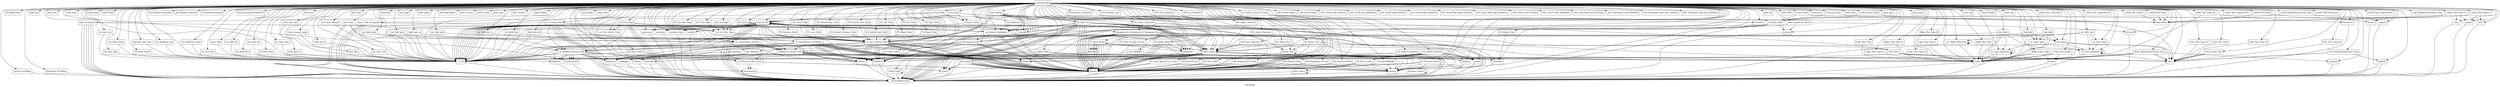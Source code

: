 digraph "Call graph" {
	label="Call graph";

	Node0x8053c02b0 [shape=record,label="{external node}"];
	Node0x8053c02b0 -> Node0x8053c0340;
	Node0x8053c02b0 -> Node0x8053c0400;
	Node0x8053c02b0 -> Node0x8053c03a0;
	Node0x8053c02b0 -> Node0x8053c0460;
	Node0x8053c02b0 -> Node0x8053c04c0;
	Node0x8053c02b0 -> Node0x8053c0580;
	Node0x8053c02b0 -> Node0x8053c05e0;
	Node0x8053c02b0 -> Node0x8053c0640;
	Node0x8053c02b0 -> Node0x8053c06a0;
	Node0x8053c02b0 -> Node0x8053c0880;
	Node0x8053c02b0 -> Node0x8053c08e0;
	Node0x8053c02b0 -> Node0x8053c0940;
	Node0x8053c02b0 -> Node0x8053c09a0;
	Node0x8053c02b0 -> Node0x8053c0a00;
	Node0x8053c02b0 -> Node0x8053c0a60;
	Node0x8053c02b0 -> Node0x8053c0ac0;
	Node0x8053c02b0 -> Node0x8053c0b20;
	Node0x8053c02b0 -> Node0x8053c0b80;
	Node0x8053c02b0 -> Node0x8053c0be0;
	Node0x8053c02b0 -> Node0x8053c0c40;
	Node0x8053c02b0 -> Node0x8053c0ca0;
	Node0x8053c02b0 -> Node0x8053c0d00;
	Node0x8053c02b0 -> Node0x8053c0dc0;
	Node0x8053c02b0 -> Node0x8053c0d60;
	Node0x8053c02b0 -> Node0x8053c0e20;
	Node0x8053c02b0 -> Node0x8053c0e80;
	Node0x8053c02b0 -> Node0x8053c0ee0;
	Node0x8053c02b0 -> Node0x8053c0f40;
	Node0x8053c02b0 -> Node0x8053c0fa0;
	Node0x8053c02b0 -> Node0x805331000;
	Node0x8053c02b0 -> Node0x805331060;
	Node0x8053c02b0 -> Node0x8053310c0;
	Node0x8053c02b0 -> Node0x805331120;
	Node0x8053c02b0 -> Node0x805331180;
	Node0x8053c02b0 -> Node0x8053311e0;
	Node0x8053c02b0 -> Node0x805331240;
	Node0x8053c02b0 -> Node0x8053312a0;
	Node0x8053c02b0 -> Node0x805331360;
	Node0x8053c02b0 -> Node0x8053313c0;
	Node0x8053c02b0 -> Node0x805331420;
	Node0x8053c02b0 -> Node0x805331480;
	Node0x8053c02b0 -> Node0x8053314e0;
	Node0x8053c02b0 -> Node0x805331540;
	Node0x8053c02b0 -> Node0x8053315a0;
	Node0x8053c02b0 -> Node0x805331600;
	Node0x8053c02b0 -> Node0x805331660;
	Node0x8053c02b0 -> Node0x8053316c0;
	Node0x8053c02b0 -> Node0x805331720;
	Node0x8053c02b0 -> Node0x805331780;
	Node0x8053c02b0 -> Node0x8053317e0;
	Node0x8053c02b0 -> Node0x805331840;
	Node0x8053c02b0 -> Node0x8053318a0;
	Node0x8053c02b0 -> Node0x805331900;
	Node0x8053c02b0 -> Node0x805331960;
	Node0x8053c02b0 -> Node0x805331a20;
	Node0x8053c02b0 -> Node0x805331a80;
	Node0x8053c02b0 -> Node0x805331ae0;
	Node0x8053c02b0 -> Node0x805331b40;
	Node0x8053c02b0 -> Node0x805331ba0;
	Node0x8053c02b0 -> Node0x805331cc0;
	Node0x8053c02b0 -> Node0x805331d20;
	Node0x8053c02b0 -> Node0x805331d80;
	Node0x8053c02b0 -> Node0x805331de0;
	Node0x8053c02b0 -> Node0x805331e40;
	Node0x8053c02b0 -> Node0x805331ea0;
	Node0x8053c02b0 -> Node0x8053319c0;
	Node0x8053c02b0 -> Node0x805331f00;
	Node0x8053c02b0 -> Node0x8053c0820;
	Node0x8053c02b0 -> Node0x805331f60;
	Node0x8053c02b0 -> Node0x805331fc0;
	Node0x8053c02b0 -> Node0x805332020;
	Node0x8053c02b0 -> Node0x805332080;
	Node0x8053c02b0 -> Node0x8053c0520;
	Node0x8053c02b0 -> Node0x8053320e0;
	Node0x8053c02b0 -> Node0x805332140;
	Node0x8053c02b0 -> Node0x8053321a0;
	Node0x8053c02b0 -> Node0x805332260;
	Node0x8053c02b0 -> Node0x8053322c0;
	Node0x8053c02b0 -> Node0x805331300;
	Node0x8053c02b0 -> Node0x8053c07c0;
	Node0x8053c02b0 -> Node0x805332320;
	Node0x8053c02b0 -> Node0x8053c0700;
	Node0x8053c02b0 -> Node0x805332440;
	Node0x8053c02b0 -> Node0x8053c0760;
	Node0x8053c02b0 -> Node0x805331c60;
	Node0x8053c02b0 -> Node0x8053324a0;
	Node0x8053c02b0 -> Node0x805332500;
	Node0x8053c02b0 -> Node0x805332560;
	Node0x8053c02b0 -> Node0x805332620;
	Node0x8053c02b0 -> Node0x8053326e0;
	Node0x8053c02b0 -> Node0x8053328c0;
	Node0x8053c02b0 -> Node0x805332800;
	Node0x8053c02b0 -> Node0x805332860;
	Node0x8053c02b0 -> Node0x805332920;
	Node0x8053c02b0 -> Node0x805332980;
	Node0x8053c02b0 -> Node0x8053329e0;
	Node0x8053c02b0 -> Node0x805332a40;
	Node0x8053c02b0 -> Node0x805332aa0;
	Node0x8053c02b0 -> Node0x805332b00;
	Node0x8053c02b0 -> Node0x805332bc0;
	Node0x8053c02b0 -> Node0x805332c80;
	Node0x8053c02b0 -> Node0x805332b60;
	Node0x8053c02b0 -> Node0x805332c20;
	Node0x8053c02b0 -> Node0x805332d40;
	Node0x8053c02b0 -> Node0x805332da0;
	Node0x8053c02b0 -> Node0x805332e00;
	Node0x8053c02b0 -> Node0x805332e60;
	Node0x8053c02b0 -> Node0x805332ec0;
	Node0x8053c02b0 -> Node0x805332f20;
	Node0x8053c02b0 -> Node0x805332f80;
	Node0x8053c02b0 -> Node0x805332fe0;
	Node0x8053c02b0 -> Node0x805333040;
	Node0x8053c02b0 -> Node0x8053330a0;
	Node0x8053c02b0 -> Node0x805333100;
	Node0x8053c02b0 -> Node0x805333160;
	Node0x8053c02b0 -> Node0x8053331c0;
	Node0x8053c02b0 -> Node0x805333220;
	Node0x8053c02b0 -> Node0x805333280;
	Node0x8053c02b0 -> Node0x8053332e0;
	Node0x8053c02b0 -> Node0x805333340;
	Node0x8053c02b0 -> Node0x8053333a0;
	Node0x8053c02b0 -> Node0x805333400;
	Node0x8053c02b0 -> Node0x805333460;
	Node0x8053c02b0 -> Node0x8053334c0;
	Node0x8053c02b0 -> Node0x805333520;
	Node0x8053c02b0 -> Node0x805333580;
	Node0x8053c02b0 -> Node0x8053335e0;
	Node0x8053c02b0 -> Node0x805333640;
	Node0x8053c02b0 -> Node0x8053336a0;
	Node0x8053c02b0 -> Node0x805333700;
	Node0x8053c02b0 -> Node0x805333760;
	Node0x8053c02b0 -> Node0x8053337c0;
	Node0x8053c02b0 -> Node0x805333820;
	Node0x8053c02b0 -> Node0x805333880;
	Node0x8053c02b0 -> Node0x8053338e0;
	Node0x8053c02b0 -> Node0x805333940;
	Node0x8053c02b0 -> Node0x8053339a0;
	Node0x8053c02b0 -> Node0x805333a00;
	Node0x8053c02b0 -> Node0x805333ac0;
	Node0x8053c02b0 -> Node0x805333b20;
	Node0x8053c02b0 -> Node0x805333b80;
	Node0x8053c02b0 -> Node0x805333be0;
	Node0x8053c02b0 -> Node0x805333c40;
	Node0x8053c02b0 -> Node0x805333ca0;
	Node0x8053c02b0 -> Node0x805333d00;
	Node0x8053c02b0 -> Node0x805333d60;
	Node0x8053c02b0 -> Node0x805333dc0;
	Node0x8053c02b0 -> Node0x805333e20;
	Node0x8053c02b0 -> Node0x805333e80;
	Node0x8053c02b0 -> Node0x805333ee0;
	Node0x8053c02b0 -> Node0x805333f40;
	Node0x8053c02b0 -> Node0x805333fa0;
	Node0x8053c02b0 -> Node0x804fea000;
	Node0x8053c02b0 -> Node0x804fea060;
	Node0x8053c02b0 -> Node0x804fea0c0;
	Node0x8053c02b0 -> Node0x804fea180;
	Node0x8053c02b0 -> Node0x805333a60;
	Node0x8053c02b0 -> Node0x804fea240;
	Node0x8053c02b0 -> Node0x804fea2a0;
	Node0x8053c02b0 -> Node0x804fea300;
	Node0x8053c02b0 -> Node0x804fea360;
	Node0x8053c02b0 -> Node0x804fea3c0;
	Node0x8053c02b0 -> Node0x804fea420;
	Node0x8053c02b0 -> Node0x804fea480;
	Node0x8053c02b0 -> Node0x804fea4e0;
	Node0x8053c02b0 -> Node0x804fea540;
	Node0x8053c02b0 -> Node0x804fea5a0;
	Node0x8053c02b0 -> Node0x804fea600;
	Node0x8053c02b0 -> Node0x804fea660;
	Node0x8053c02b0 -> Node0x804fea6c0;
	Node0x8053c02b0 -> Node0x804fea720;
	Node0x8053c02b0 -> Node0x804fea780;
	Node0x8053c02b0 -> Node0x804fea7e0;
	Node0x8053c02b0 -> Node0x804fea840;
	Node0x8053c02b0 -> Node0x804fea8a0;
	Node0x8053c02b0 -> Node0x804fea900;
	Node0x8053c02b0 -> Node0x804fea960;
	Node0x8053c02b0 -> Node0x804fea9c0;
	Node0x8053c02b0 -> Node0x804feaa20;
	Node0x8053c02b0 -> Node0x804feaa80;
	Node0x8053c02b0 -> Node0x804feaae0;
	Node0x8053c02b0 -> Node0x804feab40;
	Node0x8053c02b0 -> Node0x804feaba0;
	Node0x8053c02b0 -> Node0x804feac00;
	Node0x8053c02b0 -> Node0x804feac60;
	Node0x8053c02b0 -> Node0x804feacc0;
	Node0x8053c02b0 -> Node0x804fead20;
	Node0x8053c02b0 -> Node0x804fead80;
	Node0x8053c02b0 -> Node0x804feade0;
	Node0x8053c02b0 -> Node0x804feae40;
	Node0x8053c02b0 -> Node0x804feaea0;
	Node0x8053c02b0 -> Node0x804feaf00;
	Node0x8053c02b0 -> Node0x804feaf60;
	Node0x8053c02b0 -> Node0x804feafc0;
	Node0x8053c02b0 -> Node0x804feb020;
	Node0x8053c02b0 -> Node0x804feb080;
	Node0x8053c02b0 -> Node0x804feb0e0;
	Node0x8053c02b0 -> Node0x804feb1a0;
	Node0x8053c02b0 -> Node0x804feb200;
	Node0x8053c02b0 -> Node0x804feb260;
	Node0x8053c02b0 -> Node0x804feb2c0;
	Node0x8053c02b0 -> Node0x804feb320;
	Node0x8053c02b0 -> Node0x804feb140;
	Node0x8053c02b0 -> Node0x804feb380;
	Node0x8053c02b0 -> Node0x804feb3e0;
	Node0x8053c02b0 -> Node0x804feb440;
	Node0x8053c02b0 -> Node0x804feb4a0;
	Node0x8053c02b0 -> Node0x804feb5c0;
	Node0x8053c02b0 -> Node0x804feb500;
	Node0x8053c02b0 -> Node0x804feb560;
	Node0x8053c02b0 -> Node0x804feb620;
	Node0x8053c02b0 -> Node0x804feb6e0;
	Node0x8053c02b0 -> Node0x804feb680;
	Node0x8053c02b0 -> Node0x804feb740;
	Node0x8053c02b0 -> Node0x804feb800;
	Node0x8053c02b0 -> Node0x804feb860;
	Node0x8053c02b0 -> Node0x804feb8c0;
	Node0x8053c02b0 -> Node0x804feb980;
	Node0x8053c02b0 -> Node0x804feb920;
	Node0x8053c02b0 -> Node0x804feb7a0;
	Node0x8053c02b0 -> Node0x804feb9e0;
	Node0x8053c02b0 -> Node0x804febaa0;
	Node0x8053c02b0 -> Node0x804febb00;
	Node0x8053c02b0 -> Node0x804febbc0;
	Node0x8053c02b0 -> Node0x804febc20;
	Node0x8053c02b0 -> Node0x804febb60;
	Node0x8053c02b0 -> Node0x804feba40;
	Node0x8053c0340 [shape=record,label="{set_fieldtype_arg}"];
	Node0x8053c0340 -> Node0x8053c03a0;
	Node0x8053c0400 [shape=record,label="{llvm.dbg.value}"];
	Node0x8053c03a0 [shape=record,label="{__error}"];
	Node0x8053c03a0 -> Node0x8053c02e0;
	Node0x8053c0460 [shape=record,label="{field_arg}"];
	Node0x8053c04c0 [shape=record,label="{set_field_fore}"];
	Node0x8053c04c0 -> Node0x8053c0520;
	Node0x8053c04c0 -> Node0x8053c03a0;
	Node0x8053c0580 [shape=record,label="{field_fore}"];
	Node0x8053c05e0 [shape=record,label="{set_field_back}"];
	Node0x8053c05e0 -> Node0x8053c0520;
	Node0x8053c05e0 -> Node0x8053c03a0;
	Node0x8053c0640 [shape=record,label="{field_back}"];
	Node0x8053c06a0 [shape=record,label="{set_current_field}"];
	Node0x8053c06a0 -> Node0x8053c0700;
	Node0x8053c06a0 -> Node0x8053c02e0;
	Node0x8053c06a0 -> Node0x8053c02e0;
	Node0x8053c06a0 -> Node0x8053c0760;
	Node0x8053c06a0 -> Node0x8053c02e0;
	Node0x8053c06a0 -> Node0x8053c07c0;
	Node0x8053c06a0 -> Node0x8053c02e0;
	Node0x8053c06a0 -> Node0x8053c0820;
	Node0x8053c06a0 -> Node0x8053c03a0;
	Node0x8053c0880 [shape=record,label="{current_field}"];
	Node0x8053c08e0 [shape=record,label="{field_index}"];
	Node0x8053c0e80 [shape=record,label="{set_fieldtype_choice}"];
	Node0x8053c0e80 -> Node0x8053c03a0;
	Node0x8053c0940 [shape=record,label="{_nc_Make_Argument}"];
	Node0x8053c0940 -> Node0x8053c09a0;
	Node0x8053c0940 -> Node0x8053c0940;
	Node0x8053c0940 -> Node0x8053c0940;
	Node0x8053c0940 -> Node0x8053c02e0;
	Node0x8053c09a0 [shape=record,label="{malloc}"];
	Node0x8053c09a0 -> Node0x8053c02e0;
	Node0x8053c0a00 [shape=record,label="{_nc_Copy_Argument}"];
	Node0x8053c0a00 -> Node0x8053c09a0;
	Node0x8053c0a00 -> Node0x8053c0a00;
	Node0x8053c0a00 -> Node0x8053c0a00;
	Node0x8053c0a00 -> Node0x8053c02e0;
	Node0x8053c0a60 [shape=record,label="{_nc_Free_Argument}"];
	Node0x8053c0a60 -> Node0x8053c0a60;
	Node0x8053c0a60 -> Node0x8053c0a60;
	Node0x8053c0a60 -> Node0x8053c0ac0;
	Node0x8053c0a60 -> Node0x8053c02e0;
	Node0x8053c0ac0 [shape=record,label="{free}"];
	Node0x8053c0ac0 -> Node0x8053c02e0;
	Node0x8053c0b20 [shape=record,label="{_nc_Copy_Type}"];
	Node0x8053c0b20 -> Node0x8053c0a00;
	Node0x8053c0b20 -> Node0x8053c0a60;
	Node0x8053c0b80 [shape=record,label="{llvm.lifetime.start.p0i8}"];
	Node0x8053c0be0 [shape=record,label="{llvm.memset.p0i8.i64}"];
	Node0x8053c0c40 [shape=record,label="{llvm.lifetime.end.p0i8}"];
	Node0x8053c0ca0 [shape=record,label="{_nc_Free_Type}"];
	Node0x8053c0ca0 -> Node0x8053c0a60;
	Node0x8053c0d00 [shape=record,label="{new_field}"];
	Node0x8053c0d00 -> Node0x8053c09a0;
	Node0x8053c0d00 -> Node0x8053c0a00;
	Node0x8053c0d00 -> Node0x8053c0a60;
	Node0x8053c0d00 -> Node0x8053c09a0;
	Node0x8053c0d00 -> Node0x8053c0d60;
	Node0x8053c0d00 -> Node0x8053c03a0;
	Node0x8053c0dc0 [shape=record,label="{llvm.memcpy.p0i8.p0i8.i64}"];
	Node0x8053c0d60 [shape=record,label="{free_field}"];
	Node0x8053c0d60 -> Node0x8053c0ac0;
	Node0x8053c0d60 -> Node0x8053c0a60;
	Node0x8053c0d60 -> Node0x8053c0ac0;
	Node0x8053c0d60 -> Node0x8053c03a0;
	Node0x8053c0e20 [shape=record,label="{dup_field}"];
	Node0x8053c0e20 -> Node0x8053c09a0;
	Node0x8053c0e20 -> Node0x8053c0b20;
	Node0x8053c0e20 -> Node0x8053c09a0;
	Node0x8053c0e20 -> Node0x8053c0d60;
	Node0x8053c0e20 -> Node0x8053c03a0;
	Node0x8053c0ee0 [shape=record,label="{link_fieldtype}"];
	Node0x8053c0ee0 -> Node0x8053c09a0;
	Node0x8053c0ee0 -> Node0x8053c03a0;
	Node0x8053c0ee0 -> Node0x8053c03a0;
	Node0x8053c0f40 [shape=record,label="{field_info}"];
	Node0x8053c0f40 -> Node0x8053c03a0;
	Node0x8053c0fa0 [shape=record,label="{dynamic_field_info}"];
	Node0x8053c0fa0 -> Node0x8053c03a0;
	Node0x805331000 [shape=record,label="{set_field_just}"];
	Node0x805331000 -> Node0x8053c0520;
	Node0x805331000 -> Node0x8053c03a0;
	Node0x805331060 [shape=record,label="{field_just}"];
	Node0x8053310c0 [shape=record,label="{link_field}"];
	Node0x8053310c0 -> Node0x8053c09a0;
	Node0x8053310c0 -> Node0x8053c0b20;
	Node0x8053310c0 -> Node0x8053c0d60;
	Node0x8053310c0 -> Node0x8053c03a0;
	Node0x805331120 [shape=record,label="{set_max_field}"];
	Node0x805331120 -> Node0x8053c03a0;
	Node0x805331180 [shape=record,label="{move_field}"];
	Node0x805331180 -> Node0x8053c03a0;
	Node0x8053311e0 [shape=record,label="{new_fieldtype}"];
	Node0x8053311e0 -> Node0x8053c09a0;
	Node0x8053311e0 -> Node0x8053c03a0;
	Node0x8053311e0 -> Node0x8053c03a0;
	Node0x805331240 [shape=record,label="{free_fieldtype}"];
	Node0x805331240 -> Node0x8053c0ac0;
	Node0x805331240 -> Node0x8053c03a0;
	Node0x8053312a0 [shape=record,label="{set_field_opts}"];
	Node0x8053312a0 -> Node0x805331300;
	Node0x8053312a0 -> Node0x8053c03a0;
	Node0x805331360 [shape=record,label="{field_opts}"];
	Node0x8053313c0 [shape=record,label="{field_opts_on}"];
	Node0x8053313c0 -> Node0x805331300;
	Node0x8053313c0 -> Node0x8053c03a0;
	Node0x805331420 [shape=record,label="{field_opts_off}"];
	Node0x805331420 -> Node0x805331300;
	Node0x805331420 -> Node0x8053c03a0;
	Node0x805331480 [shape=record,label="{set_field_pad}"];
	Node0x805331480 -> Node0x8053c0520;
	Node0x805331480 -> Node0x8053c03a0;
	Node0x8053314e0 [shape=record,label="{field_pad}"];
	Node0x805331540 [shape=record,label="{set_new_page}"];
	Node0x805331540 -> Node0x8053c03a0;
	Node0x8053315a0 [shape=record,label="{new_page}"];
	Node0x805331600 [shape=record,label="{set_field_status}"];
	Node0x805331600 -> Node0x8053c03a0;
	Node0x805331660 [shape=record,label="{field_status}"];
	Node0x8053316c0 [shape=record,label="{set_field_type}"];
	Node0x8053316c0 -> Node0x8053c0ca0;
	Node0x8053316c0 -> Node0x8053c0940;
	Node0x8053316c0 -> Node0x8053c0a60;
	Node0x8053316c0 -> Node0x8053c03a0;
	Node0x805331720 [shape=record,label="{llvm.dbg.declare}"];
	Node0x805331780 [shape=record,label="{llvm.va_start}"];
	Node0x8053317e0 [shape=record,label="{llvm.va_end}"];
	Node0x805331840 [shape=record,label="{field_type}"];
	Node0x8053318a0 [shape=record,label="{set_field_userptr}"];
	Node0x8053318a0 -> Node0x8053c03a0;
	Node0x805331900 [shape=record,label="{field_userptr}"];
	Node0x805331960 [shape=record,label="{pos_form_cursor}"];
	Node0x805331960 -> Node0x8053319c0;
	Node0x805331960 -> Node0x8053c03a0;
	Node0x805331a20 [shape=record,label="{data_behind}"];
	Node0x805331a80 [shape=record,label="{data_ahead}"];
	Node0x805331a80 -> Node0x805331ae0;
	Node0x805331a80 -> Node0x805331ae0;
	Node0x805331a80 -> Node0x805331b40;
	Node0x805331a80 -> Node0x805331ae0;
	Node0x805331a80 -> Node0x805331ae0;
	Node0x805331a80 -> Node0x805331b40;
	Node0x805331a80 -> Node0x805331ae0;
	Node0x805331ae0 [shape=record,label="{wmove}"];
	Node0x805331ae0 -> Node0x8053c02e0;
	Node0x805331b40 [shape=record,label="{winch}"];
	Node0x805331b40 -> Node0x8053c02e0;
	Node0x805331ba0 [shape=record,label="{new_form}"];
	Node0x805331ba0 -> Node0x8053c09a0;
	Node0x805331ba0 -> Node0x805331c00;
	Node0x805331ba0 -> Node0x805331c60;
	Node0x805331ba0 -> Node0x805331cc0;
	Node0x805331ba0 -> Node0x8053c03a0;
	Node0x805331c00 [shape=record,label="{Connect_Fields}"];
	Node0x805331c00 -> Node0x8053c09a0;
	Node0x805331c00 -> Node0x8053c03a0;
	Node0x805331cc0 [shape=record,label="{free_form}"];
	Node0x805331cc0 -> Node0x8053c0ac0;
	Node0x805331cc0 -> Node0x8053c0ac0;
	Node0x805331cc0 -> Node0x8053c0ac0;
	Node0x805331cc0 -> Node0x8053c03a0;
	Node0x805331d20 [shape=record,label="{set_form_fields}"];
	Node0x805331d20 -> Node0x8053c0ac0;
	Node0x805331d20 -> Node0x805331c00;
	Node0x805331d20 -> Node0x805331c60;
	Node0x805331d20 -> Node0x805331c00;
	Node0x805331d20 -> Node0x8053c03a0;
	Node0x805331d80 [shape=record,label="{form_fields}"];
	Node0x805331de0 [shape=record,label="{field_count}"];
	Node0x805331e40 [shape=record,label="{_nc_get_fieldbuffer}"];
	Node0x805331e40 -> Node0x805331ae0;
	Node0x805331e40 -> Node0x805331ea0;
	Node0x805331ea0 [shape=record,label="{winnstr}"];
	Node0x805331ea0 -> Node0x8053c02e0;
	Node0x8053319c0 [shape=record,label="{_nc_Position_Form_Cursor}"];
	Node0x8053319c0 -> Node0x805331ae0;
	Node0x8053319c0 -> Node0x805331ae0;
	Node0x8053319c0 -> Node0x805331f00;
	Node0x8053319c0 -> Node0x805331f00;
	Node0x805331f00 [shape=record,label="{wcursyncup}"];
	Node0x805331f00 -> Node0x8053c02e0;
	Node0x8053c0820 [shape=record,label="{_nc_Refresh_Current_Field}"];
	Node0x8053c0820 -> Node0x8053c03a0;
	Node0x8053c0820 -> Node0x8053c03a0;
	Node0x8053c0820 -> Node0x805331f60;
	Node0x8053c0820 -> Node0x805331fc0;
	Node0x8053c0820 -> Node0x805331fc0;
	Node0x8053c0820 -> Node0x805331fc0;
	Node0x8053c0820 -> Node0x805331f60;
	Node0x8053c0820 -> Node0x805332020;
	Node0x8053c0820 -> Node0x805332020;
	Node0x8053c0820 -> Node0x805332080;
	Node0x8053c0820 -> Node0x8053319c0;
	Node0x805331f60 [shape=record,label="{copywin}"];
	Node0x805331f60 -> Node0x8053c02e0;
	Node0x805331fc0 [shape=record,label="{is_linetouched}"];
	Node0x805331fc0 -> Node0x8053c02e0;
	Node0x805332020 [shape=record,label="{wsyncup}"];
	Node0x805332020 -> Node0x8053c02e0;
	Node0x805332080 [shape=record,label="{wtouchln}"];
	Node0x805332080 -> Node0x8053c02e0;
	Node0x8053c0520 [shape=record,label="{_nc_Synchronize_Attributes}"];
	Node0x8053c0520 -> Node0x805331ae0;
	Node0x8053c0520 -> Node0x805331ea0;
	Node0x8053c0520 -> Node0x805331ae0;
	Node0x8053c0520 -> Node0x8053320e0;
	Node0x8053c0520 -> Node0x805332140;
	Node0x8053c0520 -> Node0x805331ae0;
	Node0x8053c0520 -> Node0x805331ae0;
	Node0x8053c0520 -> Node0x8053321a0;
	Node0x8053c0520 -> Node0x805331ae0;
	Node0x8053c0520 -> Node0x8053321a0;
	Node0x8053c0520 -> Node0x805331ae0;
	Node0x8053c0520 -> Node0x805331f60;
	Node0x8053c0520 -> Node0x805332020;
	Node0x8053c0520 -> Node0x805331ae0;
	Node0x8053c0520 -> Node0x8053321a0;
	Node0x8053c0520 -> Node0x805331ae0;
	Node0x8053c0520 -> Node0x8053c0820;
	Node0x8053c0520 -> Node0x805332200;
	Node0x8053320e0 [shape=record,label="{wbkgdset}"];
	Node0x8053320e0 -> Node0x8053c02e0;
	Node0x805332140 [shape=record,label="{werase}"];
	Node0x805332140 -> Node0x8053c02e0;
	Node0x8053321a0 [shape=record,label="{waddnstr}"];
	Node0x8053321a0 -> Node0x8053c02e0;
	Node0x805332200 [shape=record,label="{Display_Or_Erase_Field}"];
	Node0x805332200 -> Node0x805332260;
	Node0x805332200 -> Node0x8053320e0;
	Node0x805332200 -> Node0x805332140;
	Node0x805332200 -> Node0x805331ae0;
	Node0x805332200 -> Node0x8053321a0;
	Node0x805332200 -> Node0x805331ae0;
	Node0x805332200 -> Node0x8053321a0;
	Node0x805332200 -> Node0x805331ae0;
	Node0x805332200 -> Node0x805332020;
	Node0x805332200 -> Node0x8053322c0;
	Node0x805332260 [shape=record,label="{derwin}"];
	Node0x805332260 -> Node0x8053c02e0;
	Node0x8053322c0 [shape=record,label="{delwin}"];
	Node0x8053322c0 -> Node0x8053c02e0;
	Node0x805331300 [shape=record,label="{_nc_Synchronize_Options}"];
	Node0x805331300 -> Node0x805332200;
	Node0x805331300 -> Node0x805332200;
	Node0x805331300 -> Node0x805332200;
	Node0x805331300 -> Node0x805332200;
	Node0x8053c07c0 [shape=record,label="{_nc_Set_Current_Field}"];
	Node0x8053c07c0 -> Node0x8053c0820;
	Node0x8053c07c0 -> Node0x805331ae0;
	Node0x8053c07c0 -> Node0x805331ea0;
	Node0x8053c07c0 -> Node0x805332140;
	Node0x8053c07c0 -> Node0x805331ae0;
	Node0x8053c07c0 -> Node0x8053321a0;
	Node0x8053c07c0 -> Node0x805332020;
	Node0x8053c07c0 -> Node0x8053322c0;
	Node0x8053c07c0 -> Node0x805332320;
	Node0x8053c07c0 -> Node0x805332260;
	Node0x8053c07c0 -> Node0x8053322c0;
	Node0x8053c07c0 -> Node0x8053320e0;
	Node0x8053c07c0 -> Node0x805332140;
	Node0x8053c07c0 -> Node0x805331ae0;
	Node0x8053c07c0 -> Node0x8053321a0;
	Node0x8053c07c0 -> Node0x805331ae0;
	Node0x8053c07c0 -> Node0x805332140;
	Node0x8053c07c0 -> Node0x805331ae0;
	Node0x8053c07c0 -> Node0x8053321a0;
	Node0x8053c07c0 -> Node0x805332020;
	Node0x8053c07c0 -> Node0x805332080;
	Node0x805332320 [shape=record,label="{newpad}"];
	Node0x805332320 -> Node0x8053c02e0;
	Node0x8053c0700 [shape=record,label="{_nc_Internal_Validation}"];
	Node0x8053c0700 -> Node0x805331ae0;
	Node0x8053c0700 -> Node0x805331ea0;
	Node0x8053c0700 -> Node0x805331ae0;
	Node0x8053c0700 -> Node0x805332380;
	Node0x8053c0700 -> Node0x8053323e0;
	Node0x805332380 [shape=record,label="{Check_Field}"];
	Node0x805332380 -> Node0x805332380;
	Node0x805332380 -> Node0x8053c02e0;
	Node0x8053323e0 [shape=record,label="{Synchronize_Field}"];
	Node0x8053323e0 -> Node0x805332140;
	Node0x8053323e0 -> Node0x805331ae0;
	Node0x8053323e0 -> Node0x8053321a0;
	Node0x8053323e0 -> Node0x805331ae0;
	Node0x8053323e0 -> Node0x8053321a0;
	Node0x8053323e0 -> Node0x805331ae0;
	Node0x8053323e0 -> Node0x8053c0820;
	Node0x8053323e0 -> Node0x805332200;
	Node0x805332440 [shape=record,label="{_nc_First_Active_Field}"];
	Node0x8053c0760 [shape=record,label="{_nc_Set_Form_Page}"];
	Node0x8053c0760 -> Node0x805332140;
	Node0x8053c0760 -> Node0x805332200;
	Node0x8053c0760 -> Node0x8053c07c0;
	Node0x8053c0760 -> Node0x8053c07c0;
	Node0x805331c60 [shape=record,label="{form_driver}"];
	Node0x805331c60 -> Node0x8053c03a0;
	Node0x805331c60 -> Node0x8053c03a0;
	Node0x805331c60 -> Node0x8053c03a0;
	Node0x805331c60 -> Node0x8053c03a0;
	Node0x805331c60 -> Node0x8053c03a0;
	Node0x805331c60 -> Node0x8053c02e0;
	Node0x805331c60 -> Node0x8053c02e0;
	Node0x805331c60 -> Node0x8053324a0;
	Node0x805331c60 -> Node0x805332500;
	Node0x805331c60 -> Node0x805332560;
	Node0x805331c60 -> Node0x805331c60;
	Node0x805331c60 -> Node0x805331c60;
	Node0x805331c60 -> Node0x805331c60;
	Node0x805331c60 -> Node0x805331c60;
	Node0x805331c60 -> Node0x805331c60;
	Node0x805331c60 -> Node0x805331c60;
	Node0x805331c60 -> Node0x805332500;
	Node0x805331c60 -> Node0x805332560;
	Node0x805331c60 -> Node0x8053c03a0;
	Node0x805331c60 -> Node0x8053c03a0;
	Node0x805331c60 -> Node0x8053c07c0;
	Node0x805331c60 -> Node0x8053319c0;
	Node0x805331c60 -> Node0x8053325c0;
	Node0x805331c60 -> Node0x805332140;
	Node0x805331c60 -> Node0x805332620;
	Node0x805331c60 -> Node0x805331ae0;
	Node0x805331c60 -> Node0x805331b40;
	Node0x805331c60 -> Node0x805331ae0;
	Node0x805331c60 -> Node0x8053c03a0;
	Node0x805331c60 -> Node0x805332680;
	Node0x805331c60 -> Node0x8053c03a0;
	Node0x805331c60 -> Node0x8053326e0;
	Node0x805331c60 -> Node0x805332740;
	Node0x805331c60 -> Node0x8053c0700;
	Node0x805331c60 -> Node0x8053c02e0;
	Node0x805331c60 -> Node0x8053c07c0;
	Node0x805331c60 -> Node0x8053c02e0;
	Node0x805331c60 -> Node0x805332680;
	Node0x805331c60 -> Node0x805332680;
	Node0x805331c60 -> Node0x805332680;
	Node0x805331c60 -> Node0x8053c03a0;
	Node0x805331c60 -> Node0x8053c0820;
	Node0x805331c60 -> Node0x8053c03a0;
	Node0x8053324a0 [shape=record,label="{getmouse}"];
	Node0x8053324a0 -> Node0x8053c02e0;
	Node0x805332500 [shape=record,label="{wenclose}"];
	Node0x805332500 -> Node0x8053c02e0;
	Node0x805332560 [shape=record,label="{wmouse_trafo}"];
	Node0x805332560 -> Node0x8053c02e0;
	Node0x8053325c0 [shape=record,label="{Check_Char}"];
	Node0x8053325c0 -> Node0x8053325c0;
	Node0x8053325c0 -> Node0x8053c02e0;
	Node0x805332620 [shape=record,label="{waddch}"];
	Node0x805332620 -> Node0x8053c02e0;
	Node0x805332680 [shape=record,label="{Field_Grown}"];
	Node0x805332680 -> Node0x805331ae0;
	Node0x805332680 -> Node0x805331ea0;
	Node0x805332680 -> Node0x805331ae0;
	Node0x805332680 -> Node0x8053c09a0;
	Node0x805332680 -> Node0x805332320;
	Node0x805332680 -> Node0x8053322c0;
	Node0x805332680 -> Node0x8053320e0;
	Node0x805332680 -> Node0x805332140;
	Node0x805332680 -> Node0x805331ae0;
	Node0x805332680 -> Node0x8053321a0;
	Node0x805332680 -> Node0x805331ae0;
	Node0x805332680 -> Node0x805332080;
	Node0x805332680 -> Node0x805331ae0;
	Node0x805332680 -> Node0x8053c0ac0;
	Node0x805332680 -> Node0x8053c0ac0;
	Node0x8053326e0 [shape=record,label="{winsch}"];
	Node0x8053326e0 -> Node0x8053c02e0;
	Node0x805332740 [shape=record,label="{Wrapping_Not_Necessary_Or_Wrapping_Ok}"];
	Node0x805332740 -> Node0x805331ae0;
	Node0x805332740 -> Node0x805331b40;
	Node0x805332740 -> Node0x805331ae0;
	Node0x805332740 -> Node0x805332680;
	Node0x805332740 -> Node0x805331ae0;
	Node0x805332740 -> Node0x805331ea0;
	Node0x805332740 -> Node0x8053327a0;
	Node0x805332740 -> Node0x805331ae0;
	Node0x805332740 -> Node0x805332800;
	Node0x805332740 -> Node0x805331ae0;
	Node0x805332740 -> Node0x805332860;
	Node0x805332740 -> Node0x805331ae0;
	Node0x805332740 -> Node0x805331ea0;
	Node0x8053328c0 [shape=record,label="{FN_Next_Field}"];
	Node0x8053328c0 -> Node0x8053c07c0;
	Node0x8053327a0 [shape=record,label="{Insert_String}"];
	Node0x8053327a0 -> Node0x805331ae0;
	Node0x8053327a0 -> Node0x805332920;
	Node0x8053327a0 -> Node0x805331ae0;
	Node0x8053327a0 -> Node0x805332920;
	Node0x8053327a0 -> Node0x805332680;
	Node0x8053327a0 -> Node0x8053327a0;
	Node0x8053327a0 -> Node0x805331ae0;
	Node0x8053327a0 -> Node0x805332800;
	Node0x8053327a0 -> Node0x805331ae0;
	Node0x8053327a0 -> Node0x805332920;
	Node0x8053327a0 -> Node0x805331ae0;
	Node0x8053327a0 -> Node0x805332920;
	Node0x805332800 [shape=record,label="{wclrtoeol}"];
	Node0x805332800 -> Node0x8053c02e0;
	Node0x805332860 [shape=record,label="{wdelch}"];
	Node0x805332860 -> Node0x8053c02e0;
	Node0x805332920 [shape=record,label="{winsnstr}"];
	Node0x805332920 -> Node0x8053c02e0;
	Node0x805332980 [shape=record,label="{Page_Navigation}"];
	Node0x805332980 -> Node0x8053c0700;
	Node0x805332980 -> Node0x8053c02e0;
	Node0x805332980 -> Node0x8053c02e0;
	Node0x805332980 -> Node0x8053c02e0;
	Node0x805332980 -> Node0x8053c02e0;
	Node0x805332980 -> Node0x8053c02e0;
	Node0x805332980 -> Node0x8053c02e0;
	Node0x8053329e0 [shape=record,label="{Inter_Field_Navigation}"];
	Node0x8053329e0 -> Node0x8053c0700;
	Node0x8053329e0 -> Node0x8053c02e0;
	Node0x8053329e0 -> Node0x8053c02e0;
	Node0x8053329e0 -> Node0x8053c02e0;
	Node0x8053329e0 -> Node0x8053c02e0;
	Node0x805332a40 [shape=record,label="{Vertical_Scrolling}"];
	Node0x805332a40 -> Node0x8053c02e0;
	Node0x805332aa0 [shape=record,label="{Horizontal_Scrolling}"];
	Node0x805332aa0 -> Node0x8053c02e0;
	Node0x805332b00 [shape=record,label="{Field_Editing}"];
	Node0x805332b00 -> Node0x8053c0700;
	Node0x805332b00 -> Node0x8053c02e0;
	Node0x805332b00 -> Node0x8053c07c0;
	Node0x805332b00 -> Node0x8053c02e0;
	Node0x805332b00 -> Node0x8053c0700;
	Node0x805332b00 -> Node0x8053c02e0;
	Node0x805332b00 -> Node0x8053c07c0;
	Node0x805332b00 -> Node0x8053c02e0;
	Node0x805332b00 -> Node0x805332b60;
	Node0x805332b00 -> Node0x8053c02e0;
	Node0x805332bc0 [shape=record,label="{FE_Delete_Previous}"];
	Node0x805332bc0 -> Node0x805331ae0;
	Node0x805332bc0 -> Node0x805331ea0;
	Node0x805332bc0 -> Node0x805331ae0;
	Node0x805332bc0 -> Node0x805331ae0;
	Node0x805332bc0 -> Node0x805332c20;
	Node0x805332bc0 -> Node0x805331ae0;
	Node0x805332bc0 -> Node0x805332860;
	Node0x805332bc0 -> Node0x805331ae0;
	Node0x805332bc0 -> Node0x8053321a0;
	Node0x805332bc0 -> Node0x805331ae0;
	Node0x805332bc0 -> Node0x805332860;
	Node0x805332c80 [shape=record,label="{FN_Previous_Field}"];
	Node0x805332c80 -> Node0x8053c07c0;
	Node0x805332b60 [shape=record,label="{FE_New_Line}"];
	Node0x805332b60 -> Node0x805331ae0;
	Node0x805332b60 -> Node0x805332800;
	Node0x805332b60 -> Node0x8053c0700;
	Node0x805332b60 -> Node0x8053c02e0;
	Node0x805332b60 -> Node0x8053c07c0;
	Node0x805332b60 -> Node0x8053c02e0;
	Node0x805332b60 -> Node0x805332680;
	Node0x805332b60 -> Node0x805331ae0;
	Node0x805332b60 -> Node0x805332800;
	Node0x805332b60 -> Node0x8053c0700;
	Node0x805332b60 -> Node0x8053c02e0;
	Node0x805332b60 -> Node0x8053c07c0;
	Node0x805332b60 -> Node0x8053c02e0;
	Node0x805332b60 -> Node0x805332ce0;
	Node0x805332b60 -> Node0x805332680;
	Node0x805332b60 -> Node0x805331ae0;
	Node0x805332b60 -> Node0x805332800;
	Node0x805332b60 -> Node0x805331ae0;
	Node0x805332b60 -> Node0x805332c20;
	Node0x805332b60 -> Node0x8053321a0;
	Node0x805332ce0 [shape=record,label="{Is_There_Room_For_A_Line}"];
	Node0x805332ce0 -> Node0x805331ae0;
	Node0x805332ce0 -> Node0x805331ea0;
	Node0x805332ce0 -> Node0x805331ae0;
	Node0x805332c20 [shape=record,label="{winsdelln}"];
	Node0x805332c20 -> Node0x8053c02e0;
	Node0x805332d40 [shape=record,label="{PN_Next_Page}"];
	Node0x805332d40 -> Node0x8053c0760;
	Node0x805332da0 [shape=record,label="{PN_Previous_Page}"];
	Node0x805332da0 -> Node0x8053c0760;
	Node0x805332e00 [shape=record,label="{PN_First_Page}"];
	Node0x805332e00 -> Node0x8053c0760;
	Node0x805332e60 [shape=record,label="{PN_Last_Page}"];
	Node0x805332e60 -> Node0x8053c0760;
	Node0x805332ec0 [shape=record,label="{FN_First_Field}"];
	Node0x805332ec0 -> Node0x8053c07c0;
	Node0x805332f20 [shape=record,label="{FN_Last_Field}"];
	Node0x805332f20 -> Node0x8053c07c0;
	Node0x805332f80 [shape=record,label="{FN_Sorted_Next_Field}"];
	Node0x805332f80 -> Node0x8053c07c0;
	Node0x805332fe0 [shape=record,label="{FN_Sorted_Previous_Field}"];
	Node0x805332fe0 -> Node0x8053c07c0;
	Node0x805333040 [shape=record,label="{FN_Sorted_First_Field}"];
	Node0x805333040 -> Node0x8053c07c0;
	Node0x8053330a0 [shape=record,label="{FN_Sorted_Last_Field}"];
	Node0x8053330a0 -> Node0x8053c07c0;
	Node0x805333100 [shape=record,label="{FN_Left_Field}"];
	Node0x805333100 -> Node0x8053c07c0;
	Node0x805333160 [shape=record,label="{FN_Right_Field}"];
	Node0x805333160 -> Node0x8053c07c0;
	Node0x8053331c0 [shape=record,label="{FN_Up_Field}"];
	Node0x8053331c0 -> Node0x8053c07c0;
	Node0x805333220 [shape=record,label="{FN_Down_Field}"];
	Node0x805333220 -> Node0x8053c07c0;
	Node0x805333280 [shape=record,label="{IFN_Next_Character}"];
	Node0x805333280 -> Node0x805332680;
	Node0x805333280 -> Node0x805332680;
	Node0x8053332e0 [shape=record,label="{IFN_Previous_Character}"];
	Node0x805333340 [shape=record,label="{IFN_Next_Line}"];
	Node0x805333340 -> Node0x805332680;
	Node0x8053333a0 [shape=record,label="{IFN_Previous_Line}"];
	Node0x805333400 [shape=record,label="{IFN_Next_Word}"];
	Node0x805333400 -> Node0x805331ae0;
	Node0x805333400 -> Node0x805331ea0;
	Node0x805333400 -> Node0x805331ae0;
	Node0x805333460 [shape=record,label="{IFN_Previous_Word}"];
	Node0x805333460 -> Node0x805331ae0;
	Node0x805333460 -> Node0x805331ea0;
	Node0x805333460 -> Node0x805331ae0;
	Node0x8053334c0 [shape=record,label="{IFN_Beginning_Of_Field}"];
	Node0x8053334c0 -> Node0x805331ae0;
	Node0x8053334c0 -> Node0x805331ea0;
	Node0x8053334c0 -> Node0x805331ae0;
	Node0x805333520 [shape=record,label="{IFN_End_Of_Field}"];
	Node0x805333520 -> Node0x805331ae0;
	Node0x805333520 -> Node0x805331ea0;
	Node0x805333520 -> Node0x805331ae0;
	Node0x805333580 [shape=record,label="{IFN_Beginning_Of_Line}"];
	Node0x805333580 -> Node0x805331ae0;
	Node0x805333580 -> Node0x805331ea0;
	Node0x805333580 -> Node0x805331ae0;
	Node0x8053335e0 [shape=record,label="{IFN_End_Of_Line}"];
	Node0x8053335e0 -> Node0x805331ae0;
	Node0x8053335e0 -> Node0x805331ea0;
	Node0x8053335e0 -> Node0x805331ae0;
	Node0x805333640 [shape=record,label="{IFN_Left_Character}"];
	Node0x8053336a0 [shape=record,label="{IFN_Right_Character}"];
	Node0x8053336a0 -> Node0x805332680;
	Node0x805333700 [shape=record,label="{IFN_Up_Character}"];
	Node0x805333760 [shape=record,label="{IFN_Down_Character}"];
	Node0x805333760 -> Node0x805332680;
	Node0x8053337c0 [shape=record,label="{FE_Insert_Character}"];
	Node0x8053337c0 -> Node0x8053325c0;
	Node0x8053337c0 -> Node0x805331ae0;
	Node0x8053337c0 -> Node0x805331b40;
	Node0x8053337c0 -> Node0x805331ae0;
	Node0x8053337c0 -> Node0x805332680;
	Node0x8053337c0 -> Node0x8053326e0;
	Node0x8053337c0 -> Node0x805332740;
	Node0x805333820 [shape=record,label="{FE_Insert_Line}"];
	Node0x805333820 -> Node0x8053325c0;
	Node0x805333820 -> Node0x805332ce0;
	Node0x805333820 -> Node0x805332680;
	Node0x805333820 -> Node0x805332c20;
	Node0x805333880 [shape=record,label="{FE_Delete_Character}"];
	Node0x805333880 -> Node0x805331ae0;
	Node0x805333880 -> Node0x805332860;
	Node0x8053338e0 [shape=record,label="{FE_Delete_Line}"];
	Node0x8053338e0 -> Node0x805332c20;
	Node0x805333940 [shape=record,label="{FE_Delete_Word}"];
	Node0x805333940 -> Node0x805331ae0;
	Node0x805333940 -> Node0x805331ea0;
	Node0x805333940 -> Node0x805331ae0;
	Node0x805333940 -> Node0x805331ae0;
	Node0x805333940 -> Node0x805332800;
	Node0x805333940 -> Node0x8053321a0;
	Node0x8053339a0 [shape=record,label="{FE_Clear_To_End_Of_Line}"];
	Node0x8053339a0 -> Node0x805331ae0;
	Node0x8053339a0 -> Node0x805332800;
	Node0x805333a00 [shape=record,label="{FE_Clear_To_End_Of_Field}"];
	Node0x805333a00 -> Node0x805331ae0;
	Node0x805333a00 -> Node0x805333a60;
	Node0x805333ac0 [shape=record,label="{FE_Clear_Field}"];
	Node0x805333ac0 -> Node0x805332140;
	Node0x805333b20 [shape=record,label="{EM_Overlay_Mode}"];
	Node0x805333b80 [shape=record,label="{EM_Insert_Mode}"];
	Node0x805333be0 [shape=record,label="{VSC_Scroll_Line_Forward}"];
	Node0x805333c40 [shape=record,label="{VSC_Scroll_Line_Backward}"];
	Node0x805333ca0 [shape=record,label="{VSC_Scroll_Page_Forward}"];
	Node0x805333d00 [shape=record,label="{VSC_Scroll_Page_Backward}"];
	Node0x805333d60 [shape=record,label="{VSC_Scroll_Half_Page_Forward}"];
	Node0x805333dc0 [shape=record,label="{VSC_Scroll_Half_Page_Backward}"];
	Node0x805333e20 [shape=record,label="{HSC_Scroll_Char_Forward}"];
	Node0x805333e80 [shape=record,label="{HSC_Scroll_Char_Backward}"];
	Node0x805333ee0 [shape=record,label="{HSC_Horizontal_Line_Forward}"];
	Node0x805333f40 [shape=record,label="{HSC_Horizontal_Line_Backward}"];
	Node0x805333fa0 [shape=record,label="{HSC_Horizontal_Half_Line_Forward}"];
	Node0x804fea000 [shape=record,label="{HSC_Horizontal_Half_Line_Backward}"];
	Node0x804fea060 [shape=record,label="{FV_Validation}"];
	Node0x804fea060 -> Node0x8053c0700;
	Node0x804fea0c0 [shape=record,label="{CR_Next_Choice}"];
	Node0x804fea0c0 -> Node0x805331ae0;
	Node0x804fea0c0 -> Node0x805331ea0;
	Node0x804fea0c0 -> Node0x805331ae0;
	Node0x804fea0c0 -> Node0x804fea120;
	Node0x804fea180 [shape=record,label="{CR_Previous_Choice}"];
	Node0x804fea180 -> Node0x805331ae0;
	Node0x804fea180 -> Node0x805331ea0;
	Node0x804fea180 -> Node0x805331ae0;
	Node0x804fea180 -> Node0x804fea1e0;
	Node0x804fea1e0 [shape=record,label="{Previous_Choice}"];
	Node0x804fea1e0 -> Node0x804fea1e0;
	Node0x804fea1e0 -> Node0x8053c02e0;
	Node0x804fea120 [shape=record,label="{Next_Choice}"];
	Node0x804fea120 -> Node0x804fea120;
	Node0x804fea120 -> Node0x8053c02e0;
	Node0x805333a60 [shape=record,label="{wclrtobot}"];
	Node0x805333a60 -> Node0x8053c02e0;
	Node0x804fea240 [shape=record,label="{set_field_buffer}"];
	Node0x804fea240 -> Node0x804fea2a0;
	Node0x804fea240 -> Node0x805332680;
	Node0x804fea240 -> Node0x8053323e0;
	Node0x804fea240 -> Node0x8053323e0;
	Node0x804fea240 -> Node0x8053c03a0;
	Node0x804fea2a0 [shape=record,label="{strlen}"];
	Node0x804fea2a0 -> Node0x8053c02e0;
	Node0x804fea300 [shape=record,label="{field_buffer}"];
	Node0x804fea360 [shape=record,label="{set_field_init}"];
	Node0x804fea360 -> Node0x8053c03a0;
	Node0x804fea3c0 [shape=record,label="{field_init}"];
	Node0x804fea420 [shape=record,label="{set_field_term}"];
	Node0x804fea420 -> Node0x8053c03a0;
	Node0x804fea480 [shape=record,label="{field_term}"];
	Node0x804fea4e0 [shape=record,label="{set_form_init}"];
	Node0x804fea4e0 -> Node0x8053c03a0;
	Node0x804fea540 [shape=record,label="{form_init}"];
	Node0x804fea5a0 [shape=record,label="{set_form_term}"];
	Node0x804fea5a0 -> Node0x8053c03a0;
	Node0x804fea600 [shape=record,label="{form_term}"];
	Node0x804fea660 [shape=record,label="{set_form_opts}"];
	Node0x804fea660 -> Node0x8053c03a0;
	Node0x804fea6c0 [shape=record,label="{form_opts}"];
	Node0x804fea720 [shape=record,label="{form_opts_on}"];
	Node0x804fea720 -> Node0x8053c03a0;
	Node0x804fea780 [shape=record,label="{form_opts_off}"];
	Node0x804fea780 -> Node0x8053c03a0;
	Node0x804fea7e0 [shape=record,label="{set_form_page}"];
	Node0x804fea7e0 -> Node0x805332440;
	Node0x804fea7e0 -> Node0x8053c0700;
	Node0x804fea7e0 -> Node0x8053c02e0;
	Node0x804fea7e0 -> Node0x8053c02e0;
	Node0x804fea7e0 -> Node0x8053c0760;
	Node0x804fea7e0 -> Node0x8053c02e0;
	Node0x804fea7e0 -> Node0x8053c02e0;
	Node0x804fea7e0 -> Node0x8053c0820;
	Node0x804fea7e0 -> Node0x8053c03a0;
	Node0x804fea840 [shape=record,label="{form_page}"];
	Node0x804fea8a0 [shape=record,label="{post_form}"];
	Node0x804fea8a0 -> Node0x8053c0760;
	Node0x804fea8a0 -> Node0x8053c02e0;
	Node0x804fea8a0 -> Node0x8053c02e0;
	Node0x804fea8a0 -> Node0x8053c0820;
	Node0x804fea8a0 -> Node0x8053c03a0;
	Node0x804fea900 [shape=record,label="{unpost_form}"];
	Node0x804fea900 -> Node0x8053c02e0;
	Node0x804fea900 -> Node0x8053c02e0;
	Node0x804fea900 -> Node0x805332140;
	Node0x804fea900 -> Node0x8053322c0;
	Node0x804fea900 -> Node0x8053c03a0;
	Node0x804fea960 [shape=record,label="{form_request_name}"];
	Node0x804fea960 -> Node0x8053c03a0;
	Node0x804fea9c0 [shape=record,label="{form_request_by_name}"];
	Node0x804fea9c0 -> Node0x804fea2a0;
	Node0x804fea9c0 -> Node0x804feaa20;
	Node0x804fea9c0 -> Node0x8053c03a0;
	Node0x804feaa20 [shape=record,label="{strcmp}"];
	Node0x804feaa20 -> Node0x8053c02e0;
	Node0x804feaa80 [shape=record,label="{scale_form}"];
	Node0x804feaa80 -> Node0x8053c03a0;
	Node0x804feaae0 [shape=record,label="{set_form_sub}"];
	Node0x804feaae0 -> Node0x8053c03a0;
	Node0x804feab40 [shape=record,label="{form_sub}"];
	Node0x804feaba0 [shape=record,label="{set_form_userptr}"];
	Node0x804feaba0 -> Node0x8053c03a0;
	Node0x804feac00 [shape=record,label="{form_userptr}"];
	Node0x804feac60 [shape=record,label="{set_form_win}"];
	Node0x804feac60 -> Node0x8053c03a0;
	Node0x804feacc0 [shape=record,label="{form_win}"];
	Node0x804fead20 [shape=record,label="{Make_This_Type}"];
	Node0x804fead20 -> Node0x8053c09a0;
	Node0x804fead80 [shape=record,label="{Copy_This_Type}"];
	Node0x804fead80 -> Node0x8053c09a0;
	Node0x804feade0 [shape=record,label="{Free_This_Type}"];
	Node0x804feade0 -> Node0x8053c0ac0;
	Node0x804feae40 [shape=record,label="{Check_This_Field}"];
	Node0x804feae40 -> Node0x804fea300;
	Node0x804feaea0 [shape=record,label="{Check_This_Character}"];
	Node0x804feaf00 [shape=record,label="{Make_This_Type.24}"];
	Node0x804feaf00 -> Node0x8053c09a0;
	Node0x804feaf60 [shape=record,label="{Copy_This_Type.25}"];
	Node0x804feaf60 -> Node0x8053c09a0;
	Node0x804feafc0 [shape=record,label="{Free_This_Type.26}"];
	Node0x804feafc0 -> Node0x8053c0ac0;
	Node0x804feb020 [shape=record,label="{Check_This_Field.27}"];
	Node0x804feb020 -> Node0x804fea300;
	Node0x804feb080 [shape=record,label="{Check_This_Character.28}"];
	Node0x804feb0e0 [shape=record,label="{Make_Enum_Type}"];
	Node0x804feb0e0 -> Node0x8053c09a0;
	Node0x804feb0e0 -> Node0x8053c09a0;
	Node0x804feb0e0 -> Node0x804feb140;
	Node0x804feb1a0 [shape=record,label="{Copy_Enum_Type}"];
	Node0x804feb1a0 -> Node0x8053c09a0;
	Node0x804feb1a0 -> Node0x8053c09a0;
	Node0x804feb1a0 -> Node0x804feb140;
	Node0x804feb200 [shape=record,label="{Free_Enum_Type}"];
	Node0x804feb200 -> Node0x8053c0ac0;
	Node0x804feb200 -> Node0x8053c0ac0;
	Node0x804feb200 -> Node0x8053c0ac0;
	Node0x804feb260 [shape=record,label="{Check_Enum_Field}"];
	Node0x804feb260 -> Node0x804fea300;
	Node0x804feb260 -> Node0x804fea240;
	Node0x804feb2c0 [shape=record,label="{Next_Enum}"];
	Node0x804feb2c0 -> Node0x804fea300;
	Node0x804feb2c0 -> Node0x804fea240;
	Node0x804feb320 [shape=record,label="{Previous_Enum}"];
	Node0x804feb320 -> Node0x804fea300;
	Node0x804feb320 -> Node0x804fea240;
	Node0x804feb140 [shape=record,label="{strdup}"];
	Node0x804feb140 -> Node0x8053c02e0;
	Node0x804feb380 [shape=record,label="{Make_This_Type.30}"];
	Node0x804feb380 -> Node0x8053c09a0;
	Node0x804feb3e0 [shape=record,label="{Copy_This_Type.31}"];
	Node0x804feb3e0 -> Node0x8053c09a0;
	Node0x804feb440 [shape=record,label="{Free_This_Type.32}"];
	Node0x804feb440 -> Node0x8053c0ac0;
	Node0x804feb4a0 [shape=record,label="{Check_This_Field.33}"];
	Node0x804feb4a0 -> Node0x804fea300;
	Node0x804feb4a0 -> Node0x804feb500;
	Node0x804feb4a0 -> Node0x804feb560;
	Node0x804feb4a0 -> Node0x804fea240;
	Node0x804feb5c0 [shape=record,label="{Check_This_Character.34}"];
	Node0x804feb500 [shape=record,label="{atol}"];
	Node0x804feb500 -> Node0x8053c02e0;
	Node0x804feb560 [shape=record,label="{sprintf}"];
	Node0x804feb560 -> Node0x8053c02e0;
	Node0x804feb620 [shape=record,label="{Check_IPV4_Field}"];
	Node0x804feb620 -> Node0x804fea300;
	Node0x804feb620 -> Node0x804feb680;
	Node0x804feb6e0 [shape=record,label="{Check_IPV4_Character}"];
	Node0x804feb680 [shape=record,label="{sscanf}"];
	Node0x804feb680 -> Node0x8053c02e0;
	Node0x804feb740 [shape=record,label="{Make_This_Type.60}"];
	Node0x804feb740 -> Node0x8053c09a0;
	Node0x804feb740 -> Node0x804feb7a0;
	Node0x804feb800 [shape=record,label="{Copy_This_Type.61}"];
	Node0x804feb800 -> Node0x8053c09a0;
	Node0x804feb860 [shape=record,label="{Free_This_Type.62}"];
	Node0x804feb860 -> Node0x8053c0ac0;
	Node0x804feb8c0 [shape=record,label="{Check_This_Field.63}"];
	Node0x804feb8c0 -> Node0x804fea300;
	Node0x804feb8c0 -> Node0x804feb920;
	Node0x804feb8c0 -> Node0x804feb560;
	Node0x804feb8c0 -> Node0x804fea240;
	Node0x804feb980 [shape=record,label="{Check_This_Character.64}"];
	Node0x804feb920 [shape=record,label="{atof}"];
	Node0x804feb920 -> Node0x8053c02e0;
	Node0x804feb7a0 [shape=record,label="{localeconv}"];
	Node0x804feb7a0 -> Node0x8053c02e0;
	Node0x804feb9e0 [shape=record,label="{Make_RegularExpression_Type}"];
	Node0x804feb9e0 -> Node0x8053c09a0;
	Node0x804feb9e0 -> Node0x8053c09a0;
	Node0x804feb9e0 -> Node0x804feba40;
	Node0x804feb9e0 -> Node0x8053c09a0;
	Node0x804feb9e0 -> Node0x8053c0ac0;
	Node0x804feb9e0 -> Node0x8053c0ac0;
	Node0x804febaa0 [shape=record,label="{Copy_RegularExpression_Type}"];
	Node0x804febb00 [shape=record,label="{Free_RegularExpression_Type}"];
	Node0x804febb00 -> Node0x8053c0ac0;
	Node0x804febb00 -> Node0x804febb60;
	Node0x804febb00 -> Node0x8053c0ac0;
	Node0x804febbc0 [shape=record,label="{Check_RegularExpression_Field}"];
	Node0x804febbc0 -> Node0x804fea300;
	Node0x804febbc0 -> Node0x804febc20;
	Node0x804febc20 [shape=record,label="{regexec}"];
	Node0x804febc20 -> Node0x8053c02e0;
	Node0x804febb60 [shape=record,label="{regfree}"];
	Node0x804febb60 -> Node0x8053c02e0;
	Node0x804feba40 [shape=record,label="{regcomp}"];
	Node0x804feba40 -> Node0x8053c02e0;
}
